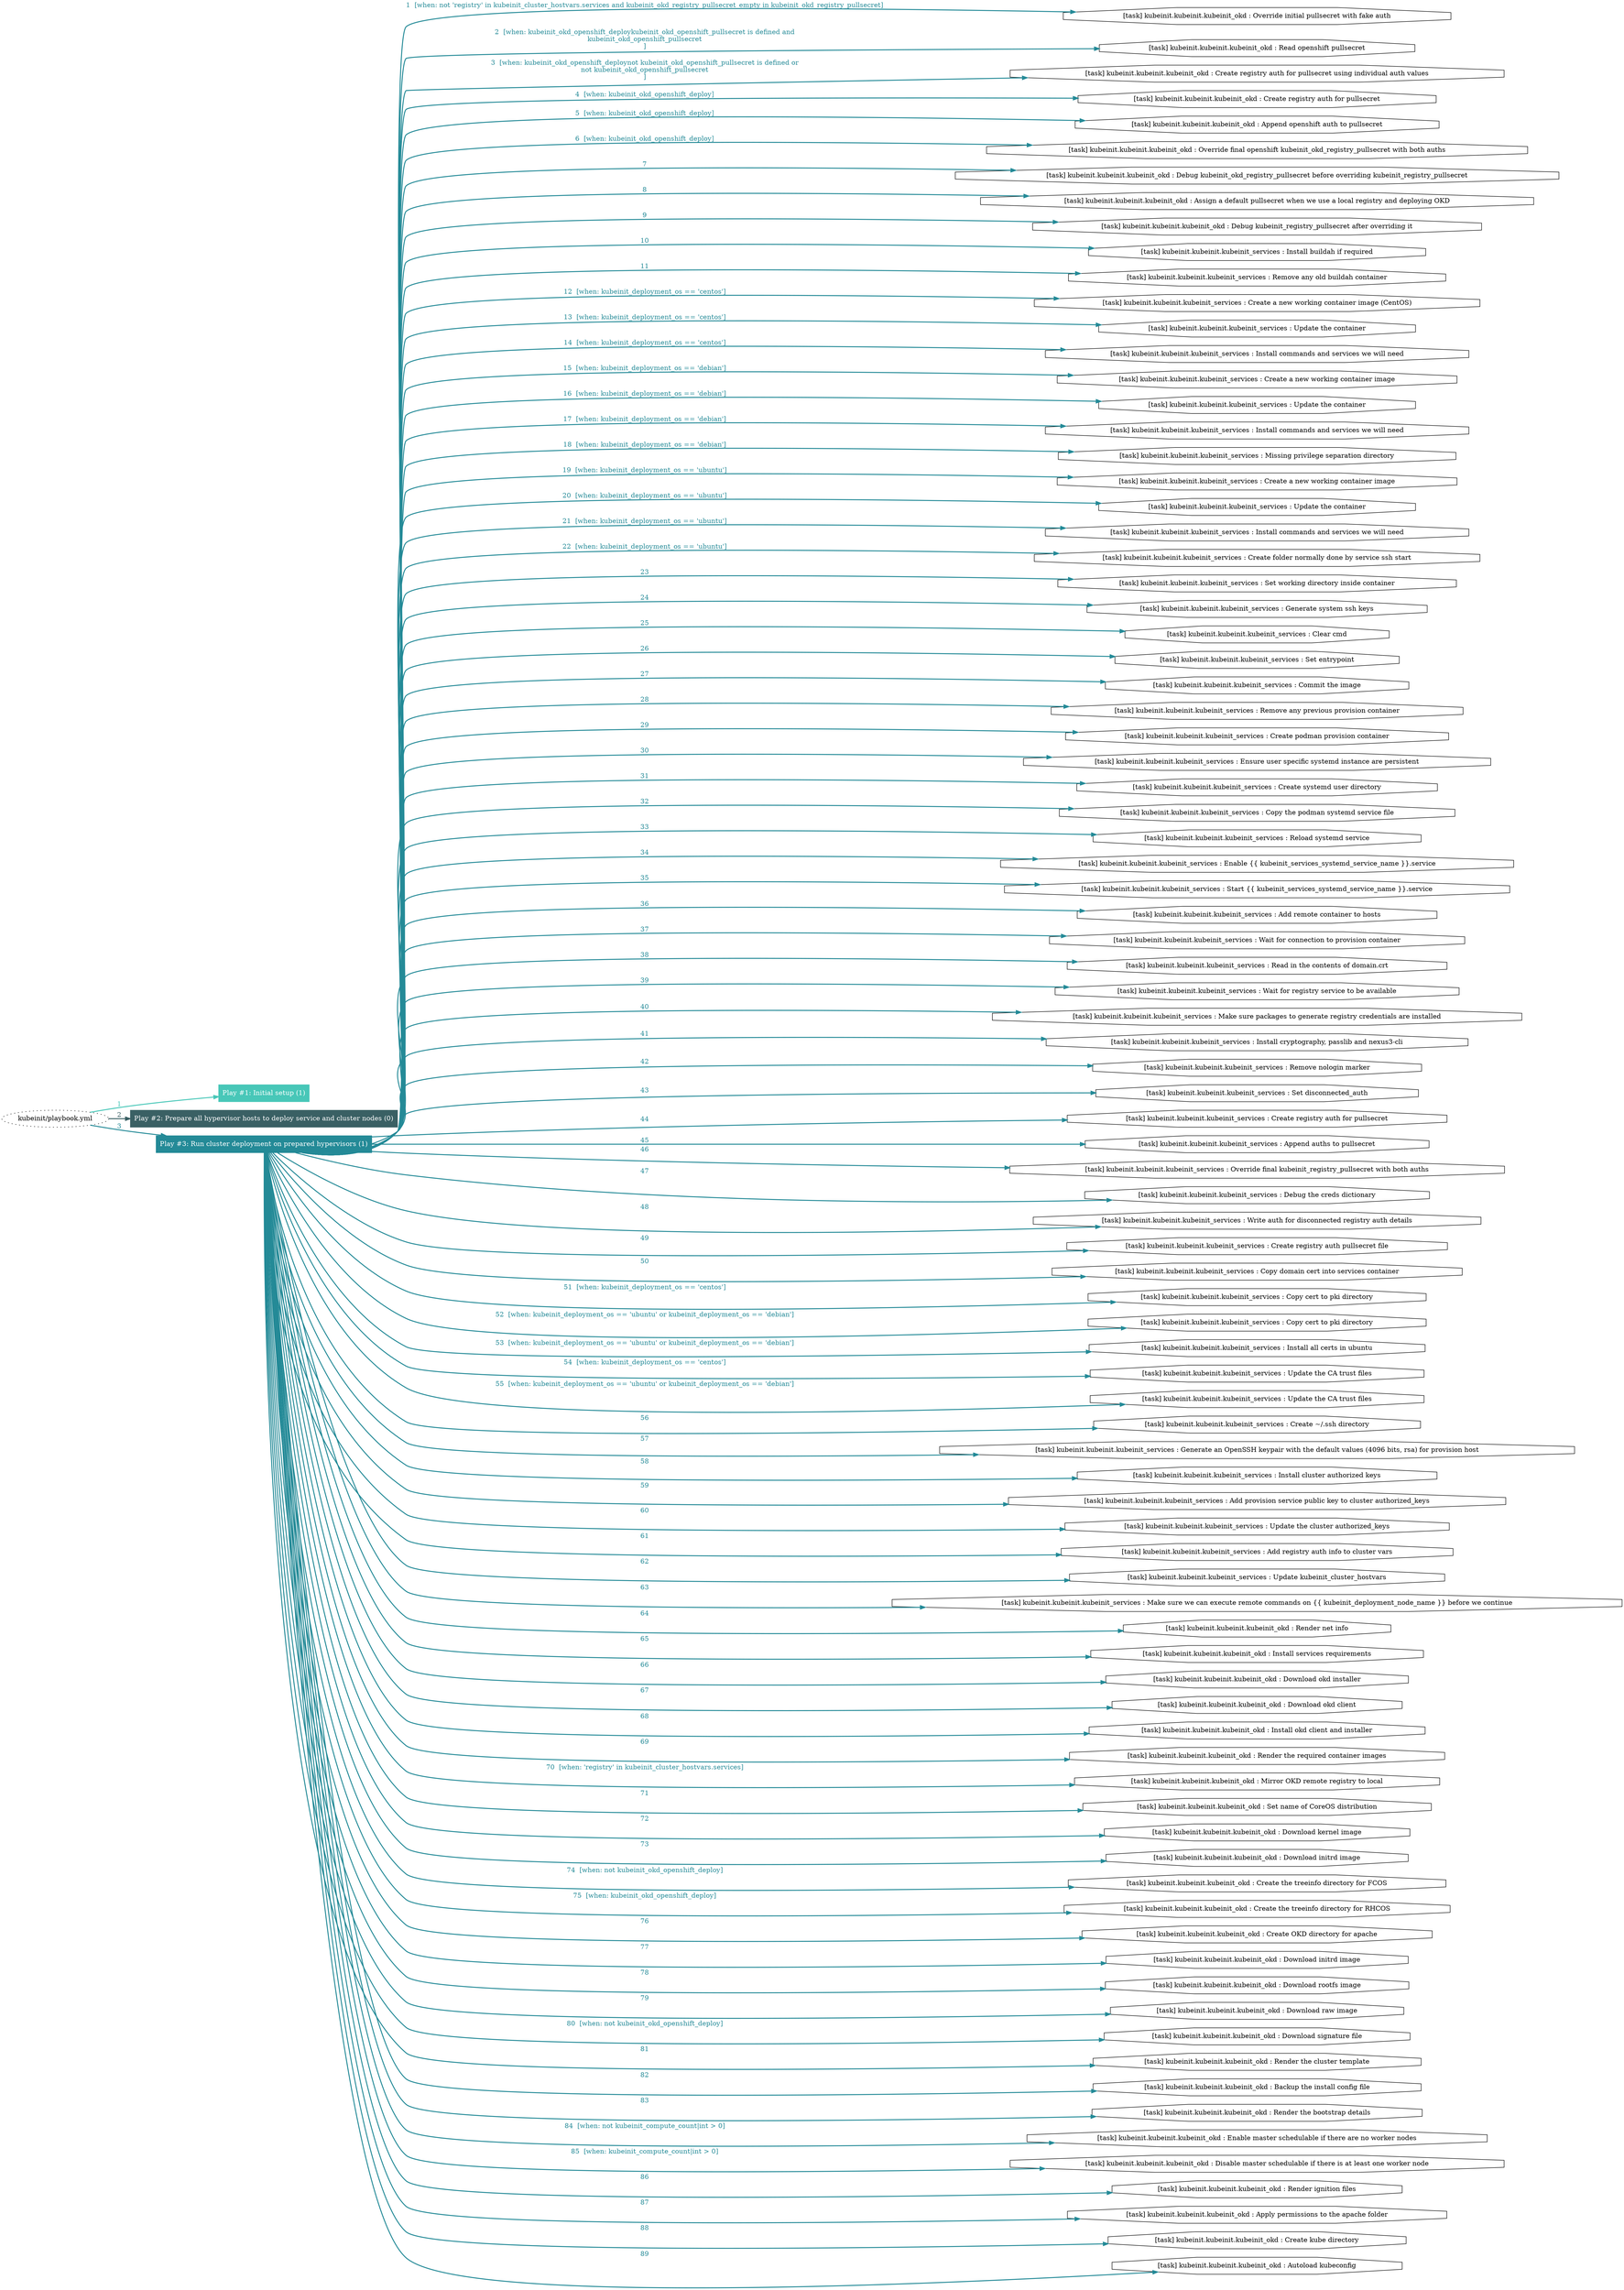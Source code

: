 digraph "kubeinit/playbook.yml "{
	graph [concentrate=true ordering=in rankdir=LR ratio=fill]
	edge [esep=5 sep=10]
	"kubeinit/playbook.yml" [id=root_node style=dotted]
	subgraph "Play #1: Initial setup (1) "{
		"Play #1: Initial setup (1)" [color="#48c7b8" fontcolor="#ffffff" id="play_241693d0-2b8e-4034-8cc1-86fe5e0b0bdc" shape=box style=filled tooltip=localhost]
		"kubeinit/playbook.yml" -> "Play #1: Initial setup (1)" [label=1 color="#48c7b8" fontcolor="#48c7b8" id="edge_9130aa4c-8a94-4cc3-b1b6-c4361a792fe0" style=bold]
	}
	subgraph "Play #2: Prepare all hypervisor hosts to deploy service and cluster nodes (0) "{
		"Play #2: Prepare all hypervisor hosts to deploy service and cluster nodes (0)" [color="#3a6064" fontcolor="#ffffff" id="play_e3de4104-14f2-4c2d-9cff-ac8c92c417ed" shape=box style=filled tooltip=""]
		"kubeinit/playbook.yml" -> "Play #2: Prepare all hypervisor hosts to deploy service and cluster nodes (0)" [label=2 color="#3a6064" fontcolor="#3a6064" id="edge_64dce4d4-0324-4662-89c1-3f74474436f8" style=bold]
	}
	subgraph "Play #3: Run cluster deployment on prepared hypervisors (1) "{
		"Play #3: Run cluster deployment on prepared hypervisors (1)" [color="#248a97" fontcolor="#ffffff" id="play_2976c745-2caf-4d96-bd00-b0df35f8afd6" shape=box style=filled tooltip=localhost]
		"kubeinit/playbook.yml" -> "Play #3: Run cluster deployment on prepared hypervisors (1)" [label=3 color="#248a97" fontcolor="#248a97" id="edge_c1eda198-38c9-473a-be74-641f596eec50" style=bold]
		"task_4376b6be-a30f-4ca6-b07b-ffb66f9adb3f" [label="[task] kubeinit.kubeinit.kubeinit_okd : Override initial pullsecret with fake auth" id="task_4376b6be-a30f-4ca6-b07b-ffb66f9adb3f" shape=octagon tooltip="[task] kubeinit.kubeinit.kubeinit_okd : Override initial pullsecret with fake auth"]
		"Play #3: Run cluster deployment on prepared hypervisors (1)" -> "task_4376b6be-a30f-4ca6-b07b-ffb66f9adb3f" [label="1  [when: not 'registry' in kubeinit_cluster_hostvars.services and kubeinit_okd_registry_pullsecret_empty in kubeinit_okd_registry_pullsecret]" color="#248a97" fontcolor="#248a97" id="edge_7043189c-7139-4206-a8f6-611ffe027048" style=bold]
		"task_b8111ce0-cc7a-4ea2-b52c-0764be5fe05d" [label="[task] kubeinit.kubeinit.kubeinit_okd : Read openshift pullsecret" id="task_b8111ce0-cc7a-4ea2-b52c-0764be5fe05d" shape=octagon tooltip="[task] kubeinit.kubeinit.kubeinit_okd : Read openshift pullsecret"]
		"Play #3: Run cluster deployment on prepared hypervisors (1)" -> "task_b8111ce0-cc7a-4ea2-b52c-0764be5fe05d" [label="2  [when: kubeinit_okd_openshift_deploykubeinit_okd_openshift_pullsecret is defined and
kubeinit_okd_openshift_pullsecret
]" color="#248a97" fontcolor="#248a97" id="edge_08c2c0cd-1f79-49ef-9b22-9a85c2ce403e" style=bold]
		"task_5e8f5099-6d56-4e4a-a93e-ad05db77e3fa" [label="[task] kubeinit.kubeinit.kubeinit_okd : Create registry auth for pullsecret using individual auth values" id="task_5e8f5099-6d56-4e4a-a93e-ad05db77e3fa" shape=octagon tooltip="[task] kubeinit.kubeinit.kubeinit_okd : Create registry auth for pullsecret using individual auth values"]
		"Play #3: Run cluster deployment on prepared hypervisors (1)" -> "task_5e8f5099-6d56-4e4a-a93e-ad05db77e3fa" [label="3  [when: kubeinit_okd_openshift_deploynot kubeinit_okd_openshift_pullsecret is defined or
not kubeinit_okd_openshift_pullsecret
]" color="#248a97" fontcolor="#248a97" id="edge_aa85300c-dd35-4dab-ad62-50fbffd2301a" style=bold]
		"task_7cf88bc6-5788-475e-8e62-15ef49845275" [label="[task] kubeinit.kubeinit.kubeinit_okd : Create registry auth for pullsecret" id="task_7cf88bc6-5788-475e-8e62-15ef49845275" shape=octagon tooltip="[task] kubeinit.kubeinit.kubeinit_okd : Create registry auth for pullsecret"]
		"Play #3: Run cluster deployment on prepared hypervisors (1)" -> "task_7cf88bc6-5788-475e-8e62-15ef49845275" [label="4  [when: kubeinit_okd_openshift_deploy]" color="#248a97" fontcolor="#248a97" id="edge_18a4483a-61e4-4d68-8f0e-01177df24d2f" style=bold]
		"task_d7f63245-4295-4e7f-b791-04e5ac133e6d" [label="[task] kubeinit.kubeinit.kubeinit_okd : Append openshift auth to pullsecret" id="task_d7f63245-4295-4e7f-b791-04e5ac133e6d" shape=octagon tooltip="[task] kubeinit.kubeinit.kubeinit_okd : Append openshift auth to pullsecret"]
		"Play #3: Run cluster deployment on prepared hypervisors (1)" -> "task_d7f63245-4295-4e7f-b791-04e5ac133e6d" [label="5  [when: kubeinit_okd_openshift_deploy]" color="#248a97" fontcolor="#248a97" id="edge_54102e2f-b165-4450-ae30-6c825fc72701" style=bold]
		"task_58ed0830-fc92-454b-847a-1ec9411f0af5" [label="[task] kubeinit.kubeinit.kubeinit_okd : Override final openshift kubeinit_okd_registry_pullsecret with both auths" id="task_58ed0830-fc92-454b-847a-1ec9411f0af5" shape=octagon tooltip="[task] kubeinit.kubeinit.kubeinit_okd : Override final openshift kubeinit_okd_registry_pullsecret with both auths"]
		"Play #3: Run cluster deployment on prepared hypervisors (1)" -> "task_58ed0830-fc92-454b-847a-1ec9411f0af5" [label="6  [when: kubeinit_okd_openshift_deploy]" color="#248a97" fontcolor="#248a97" id="edge_eef6eccd-c0e9-40fb-ba26-e3ce8ffd30da" style=bold]
		"task_16e5a4c9-e0a8-4731-b4ff-1bf9f564a9d7" [label="[task] kubeinit.kubeinit.kubeinit_okd : Debug kubeinit_okd_registry_pullsecret before overriding kubeinit_registry_pullsecret" id="task_16e5a4c9-e0a8-4731-b4ff-1bf9f564a9d7" shape=octagon tooltip="[task] kubeinit.kubeinit.kubeinit_okd : Debug kubeinit_okd_registry_pullsecret before overriding kubeinit_registry_pullsecret"]
		"Play #3: Run cluster deployment on prepared hypervisors (1)" -> "task_16e5a4c9-e0a8-4731-b4ff-1bf9f564a9d7" [label=7 color="#248a97" fontcolor="#248a97" id="edge_a92ffe60-7fac-4e19-8f63-8713895f84f4" style=bold]
		"task_4d6d6a1c-f5dd-494e-9611-9d6c7da69713" [label="[task] kubeinit.kubeinit.kubeinit_okd : Assign a default pullsecret when we use a local registry and deploying OKD" id="task_4d6d6a1c-f5dd-494e-9611-9d6c7da69713" shape=octagon tooltip="[task] kubeinit.kubeinit.kubeinit_okd : Assign a default pullsecret when we use a local registry and deploying OKD"]
		"Play #3: Run cluster deployment on prepared hypervisors (1)" -> "task_4d6d6a1c-f5dd-494e-9611-9d6c7da69713" [label=8 color="#248a97" fontcolor="#248a97" id="edge_0b317358-fc4c-437f-935f-0c126679fceb" style=bold]
		"task_092430a5-32a0-4362-b8ca-0c5eda1736ba" [label="[task] kubeinit.kubeinit.kubeinit_okd : Debug kubeinit_registry_pullsecret after overriding it" id="task_092430a5-32a0-4362-b8ca-0c5eda1736ba" shape=octagon tooltip="[task] kubeinit.kubeinit.kubeinit_okd : Debug kubeinit_registry_pullsecret after overriding it"]
		"Play #3: Run cluster deployment on prepared hypervisors (1)" -> "task_092430a5-32a0-4362-b8ca-0c5eda1736ba" [label=9 color="#248a97" fontcolor="#248a97" id="edge_519c7e7c-1ed3-4c2b-b8aa-9bd5cc22cec7" style=bold]
		"task_7f210d04-e11a-40eb-af31-3d100bbdb62c" [label="[task] kubeinit.kubeinit.kubeinit_services : Install buildah if required" id="task_7f210d04-e11a-40eb-af31-3d100bbdb62c" shape=octagon tooltip="[task] kubeinit.kubeinit.kubeinit_services : Install buildah if required"]
		"Play #3: Run cluster deployment on prepared hypervisors (1)" -> "task_7f210d04-e11a-40eb-af31-3d100bbdb62c" [label=10 color="#248a97" fontcolor="#248a97" id="edge_121c73c1-6a5b-41ea-8610-3c60d55226b7" style=bold]
		"task_93e3d13a-a92e-421c-8d88-c29c8574ca7f" [label="[task] kubeinit.kubeinit.kubeinit_services : Remove any old buildah container" id="task_93e3d13a-a92e-421c-8d88-c29c8574ca7f" shape=octagon tooltip="[task] kubeinit.kubeinit.kubeinit_services : Remove any old buildah container"]
		"Play #3: Run cluster deployment on prepared hypervisors (1)" -> "task_93e3d13a-a92e-421c-8d88-c29c8574ca7f" [label=11 color="#248a97" fontcolor="#248a97" id="edge_4bb92d71-8575-443a-bbd7-c14efce583ea" style=bold]
		"task_b07ee54c-dcfe-4756-ba82-3f7b01792c41" [label="[task] kubeinit.kubeinit.kubeinit_services : Create a new working container image (CentOS)" id="task_b07ee54c-dcfe-4756-ba82-3f7b01792c41" shape=octagon tooltip="[task] kubeinit.kubeinit.kubeinit_services : Create a new working container image (CentOS)"]
		"Play #3: Run cluster deployment on prepared hypervisors (1)" -> "task_b07ee54c-dcfe-4756-ba82-3f7b01792c41" [label="12  [when: kubeinit_deployment_os == 'centos']" color="#248a97" fontcolor="#248a97" id="edge_fd830b29-1a3a-4b6c-a6bb-962b2170e917" style=bold]
		"task_3e1b41d5-9703-4ff7-8ea9-8cb39e18a446" [label="[task] kubeinit.kubeinit.kubeinit_services : Update the container" id="task_3e1b41d5-9703-4ff7-8ea9-8cb39e18a446" shape=octagon tooltip="[task] kubeinit.kubeinit.kubeinit_services : Update the container"]
		"Play #3: Run cluster deployment on prepared hypervisors (1)" -> "task_3e1b41d5-9703-4ff7-8ea9-8cb39e18a446" [label="13  [when: kubeinit_deployment_os == 'centos']" color="#248a97" fontcolor="#248a97" id="edge_61cfb426-5c98-4c4c-84b9-dba0dcd7c3da" style=bold]
		"task_bc19cd6d-0b78-43bf-99c2-0cee31aa7983" [label="[task] kubeinit.kubeinit.kubeinit_services : Install commands and services we will need" id="task_bc19cd6d-0b78-43bf-99c2-0cee31aa7983" shape=octagon tooltip="[task] kubeinit.kubeinit.kubeinit_services : Install commands and services we will need"]
		"Play #3: Run cluster deployment on prepared hypervisors (1)" -> "task_bc19cd6d-0b78-43bf-99c2-0cee31aa7983" [label="14  [when: kubeinit_deployment_os == 'centos']" color="#248a97" fontcolor="#248a97" id="edge_25278ec9-1d43-43ac-8c45-1957c4a406e6" style=bold]
		"task_9e04e2c1-074f-49f9-b1b7-796ff5f23d3a" [label="[task] kubeinit.kubeinit.kubeinit_services : Create a new working container image" id="task_9e04e2c1-074f-49f9-b1b7-796ff5f23d3a" shape=octagon tooltip="[task] kubeinit.kubeinit.kubeinit_services : Create a new working container image"]
		"Play #3: Run cluster deployment on prepared hypervisors (1)" -> "task_9e04e2c1-074f-49f9-b1b7-796ff5f23d3a" [label="15  [when: kubeinit_deployment_os == 'debian']" color="#248a97" fontcolor="#248a97" id="edge_95234ddd-7342-4243-b68f-9b8df04151f4" style=bold]
		"task_d822b06a-67a6-4bd2-acfb-d3fa8d3ca22d" [label="[task] kubeinit.kubeinit.kubeinit_services : Update the container" id="task_d822b06a-67a6-4bd2-acfb-d3fa8d3ca22d" shape=octagon tooltip="[task] kubeinit.kubeinit.kubeinit_services : Update the container"]
		"Play #3: Run cluster deployment on prepared hypervisors (1)" -> "task_d822b06a-67a6-4bd2-acfb-d3fa8d3ca22d" [label="16  [when: kubeinit_deployment_os == 'debian']" color="#248a97" fontcolor="#248a97" id="edge_30e75060-5c86-43a9-a1ed-e9f3139304db" style=bold]
		"task_cc60a857-e0b8-4a4f-a3b9-51ea6c688851" [label="[task] kubeinit.kubeinit.kubeinit_services : Install commands and services we will need" id="task_cc60a857-e0b8-4a4f-a3b9-51ea6c688851" shape=octagon tooltip="[task] kubeinit.kubeinit.kubeinit_services : Install commands and services we will need"]
		"Play #3: Run cluster deployment on prepared hypervisors (1)" -> "task_cc60a857-e0b8-4a4f-a3b9-51ea6c688851" [label="17  [when: kubeinit_deployment_os == 'debian']" color="#248a97" fontcolor="#248a97" id="edge_a4a2801e-5dfd-4be1-9119-908a678d6f56" style=bold]
		"task_ec954d08-5723-44cd-b704-5fc00cd41c06" [label="[task] kubeinit.kubeinit.kubeinit_services : Missing privilege separation directory" id="task_ec954d08-5723-44cd-b704-5fc00cd41c06" shape=octagon tooltip="[task] kubeinit.kubeinit.kubeinit_services : Missing privilege separation directory"]
		"Play #3: Run cluster deployment on prepared hypervisors (1)" -> "task_ec954d08-5723-44cd-b704-5fc00cd41c06" [label="18  [when: kubeinit_deployment_os == 'debian']" color="#248a97" fontcolor="#248a97" id="edge_da932e2d-49a4-4cbd-9515-3ab7562f0f78" style=bold]
		"task_00ef6709-51a5-4b0a-a763-90ed963af3e0" [label="[task] kubeinit.kubeinit.kubeinit_services : Create a new working container image" id="task_00ef6709-51a5-4b0a-a763-90ed963af3e0" shape=octagon tooltip="[task] kubeinit.kubeinit.kubeinit_services : Create a new working container image"]
		"Play #3: Run cluster deployment on prepared hypervisors (1)" -> "task_00ef6709-51a5-4b0a-a763-90ed963af3e0" [label="19  [when: kubeinit_deployment_os == 'ubuntu']" color="#248a97" fontcolor="#248a97" id="edge_3638e062-4a19-47fe-a160-6c06f1a1c473" style=bold]
		"task_e70e67dc-6a98-4c8e-9901-5872b43e0447" [label="[task] kubeinit.kubeinit.kubeinit_services : Update the container" id="task_e70e67dc-6a98-4c8e-9901-5872b43e0447" shape=octagon tooltip="[task] kubeinit.kubeinit.kubeinit_services : Update the container"]
		"Play #3: Run cluster deployment on prepared hypervisors (1)" -> "task_e70e67dc-6a98-4c8e-9901-5872b43e0447" [label="20  [when: kubeinit_deployment_os == 'ubuntu']" color="#248a97" fontcolor="#248a97" id="edge_831ff3db-2187-4254-9421-c702b60e2edc" style=bold]
		"task_06d03b20-4fd0-4504-a2b0-98775f367067" [label="[task] kubeinit.kubeinit.kubeinit_services : Install commands and services we will need" id="task_06d03b20-4fd0-4504-a2b0-98775f367067" shape=octagon tooltip="[task] kubeinit.kubeinit.kubeinit_services : Install commands and services we will need"]
		"Play #3: Run cluster deployment on prepared hypervisors (1)" -> "task_06d03b20-4fd0-4504-a2b0-98775f367067" [label="21  [when: kubeinit_deployment_os == 'ubuntu']" color="#248a97" fontcolor="#248a97" id="edge_959a3564-fbf3-4dfd-bcb2-805c1a6c827f" style=bold]
		"task_43e7b445-00fd-49b9-8e01-accfcf1464d7" [label="[task] kubeinit.kubeinit.kubeinit_services : Create folder normally done by service ssh start" id="task_43e7b445-00fd-49b9-8e01-accfcf1464d7" shape=octagon tooltip="[task] kubeinit.kubeinit.kubeinit_services : Create folder normally done by service ssh start"]
		"Play #3: Run cluster deployment on prepared hypervisors (1)" -> "task_43e7b445-00fd-49b9-8e01-accfcf1464d7" [label="22  [when: kubeinit_deployment_os == 'ubuntu']" color="#248a97" fontcolor="#248a97" id="edge_3fa44fe7-49ea-48c1-8fde-e94c79829002" style=bold]
		"task_e6a4ac2f-917a-42a3-a9d9-ce2de6127f1d" [label="[task] kubeinit.kubeinit.kubeinit_services : Set working directory inside container" id="task_e6a4ac2f-917a-42a3-a9d9-ce2de6127f1d" shape=octagon tooltip="[task] kubeinit.kubeinit.kubeinit_services : Set working directory inside container"]
		"Play #3: Run cluster deployment on prepared hypervisors (1)" -> "task_e6a4ac2f-917a-42a3-a9d9-ce2de6127f1d" [label=23 color="#248a97" fontcolor="#248a97" id="edge_6f9e11ae-6e36-42dd-941a-0aebe3cd17a9" style=bold]
		"task_f44a9ace-3c2d-4069-970c-e2618067a4a0" [label="[task] kubeinit.kubeinit.kubeinit_services : Generate system ssh keys" id="task_f44a9ace-3c2d-4069-970c-e2618067a4a0" shape=octagon tooltip="[task] kubeinit.kubeinit.kubeinit_services : Generate system ssh keys"]
		"Play #3: Run cluster deployment on prepared hypervisors (1)" -> "task_f44a9ace-3c2d-4069-970c-e2618067a4a0" [label=24 color="#248a97" fontcolor="#248a97" id="edge_f606e0b3-e003-4745-88a1-8b1a550b7d62" style=bold]
		"task_0ed56971-f53e-4394-bbea-b04ee59e1026" [label="[task] kubeinit.kubeinit.kubeinit_services : Clear cmd" id="task_0ed56971-f53e-4394-bbea-b04ee59e1026" shape=octagon tooltip="[task] kubeinit.kubeinit.kubeinit_services : Clear cmd"]
		"Play #3: Run cluster deployment on prepared hypervisors (1)" -> "task_0ed56971-f53e-4394-bbea-b04ee59e1026" [label=25 color="#248a97" fontcolor="#248a97" id="edge_e95e91a5-c27c-4837-95f1-01e4cec8687f" style=bold]
		"task_ba4311a9-d1a5-4328-9621-a78ea921a9bd" [label="[task] kubeinit.kubeinit.kubeinit_services : Set entrypoint" id="task_ba4311a9-d1a5-4328-9621-a78ea921a9bd" shape=octagon tooltip="[task] kubeinit.kubeinit.kubeinit_services : Set entrypoint"]
		"Play #3: Run cluster deployment on prepared hypervisors (1)" -> "task_ba4311a9-d1a5-4328-9621-a78ea921a9bd" [label=26 color="#248a97" fontcolor="#248a97" id="edge_c20a5bff-5a8a-4eb1-a0e0-ad4f10c513f1" style=bold]
		"task_4b121dd2-9501-4adb-9c78-44c1cf2111db" [label="[task] kubeinit.kubeinit.kubeinit_services : Commit the image" id="task_4b121dd2-9501-4adb-9c78-44c1cf2111db" shape=octagon tooltip="[task] kubeinit.kubeinit.kubeinit_services : Commit the image"]
		"Play #3: Run cluster deployment on prepared hypervisors (1)" -> "task_4b121dd2-9501-4adb-9c78-44c1cf2111db" [label=27 color="#248a97" fontcolor="#248a97" id="edge_0f3d2995-6d43-4f23-a201-68899090628f" style=bold]
		"task_613c66f5-0c1c-4783-9ac9-994d5faab8f0" [label="[task] kubeinit.kubeinit.kubeinit_services : Remove any previous provision container" id="task_613c66f5-0c1c-4783-9ac9-994d5faab8f0" shape=octagon tooltip="[task] kubeinit.kubeinit.kubeinit_services : Remove any previous provision container"]
		"Play #3: Run cluster deployment on prepared hypervisors (1)" -> "task_613c66f5-0c1c-4783-9ac9-994d5faab8f0" [label=28 color="#248a97" fontcolor="#248a97" id="edge_a8d453fd-3d53-4b5b-94c3-dc150564b572" style=bold]
		"task_bf86a251-e98a-44bc-9093-f6a1ae5e7616" [label="[task] kubeinit.kubeinit.kubeinit_services : Create podman provision container" id="task_bf86a251-e98a-44bc-9093-f6a1ae5e7616" shape=octagon tooltip="[task] kubeinit.kubeinit.kubeinit_services : Create podman provision container"]
		"Play #3: Run cluster deployment on prepared hypervisors (1)" -> "task_bf86a251-e98a-44bc-9093-f6a1ae5e7616" [label=29 color="#248a97" fontcolor="#248a97" id="edge_3c7754f4-1180-434c-a281-c15d3ed74f3e" style=bold]
		"task_65685ab5-4d53-4488-a759-42abf81986b0" [label="[task] kubeinit.kubeinit.kubeinit_services : Ensure user specific systemd instance are persistent" id="task_65685ab5-4d53-4488-a759-42abf81986b0" shape=octagon tooltip="[task] kubeinit.kubeinit.kubeinit_services : Ensure user specific systemd instance are persistent"]
		"Play #3: Run cluster deployment on prepared hypervisors (1)" -> "task_65685ab5-4d53-4488-a759-42abf81986b0" [label=30 color="#248a97" fontcolor="#248a97" id="edge_7fa9f84b-e2a0-474e-bea6-a8f458023b2a" style=bold]
		"task_3e0e6116-6e5c-4b34-88e8-d7e7ba448e30" [label="[task] kubeinit.kubeinit.kubeinit_services : Create systemd user directory" id="task_3e0e6116-6e5c-4b34-88e8-d7e7ba448e30" shape=octagon tooltip="[task] kubeinit.kubeinit.kubeinit_services : Create systemd user directory"]
		"Play #3: Run cluster deployment on prepared hypervisors (1)" -> "task_3e0e6116-6e5c-4b34-88e8-d7e7ba448e30" [label=31 color="#248a97" fontcolor="#248a97" id="edge_f0da45a7-756d-4f06-906c-f7015f4e1139" style=bold]
		"task_4169eacc-996c-47c5-bdca-f92bd9fc6423" [label="[task] kubeinit.kubeinit.kubeinit_services : Copy the podman systemd service file" id="task_4169eacc-996c-47c5-bdca-f92bd9fc6423" shape=octagon tooltip="[task] kubeinit.kubeinit.kubeinit_services : Copy the podman systemd service file"]
		"Play #3: Run cluster deployment on prepared hypervisors (1)" -> "task_4169eacc-996c-47c5-bdca-f92bd9fc6423" [label=32 color="#248a97" fontcolor="#248a97" id="edge_69d5ab42-b0aa-4660-9e9c-eae8bd177ab1" style=bold]
		"task_34cdda1a-4248-4b5b-a5a9-d2e6b9cf20a8" [label="[task] kubeinit.kubeinit.kubeinit_services : Reload systemd service" id="task_34cdda1a-4248-4b5b-a5a9-d2e6b9cf20a8" shape=octagon tooltip="[task] kubeinit.kubeinit.kubeinit_services : Reload systemd service"]
		"Play #3: Run cluster deployment on prepared hypervisors (1)" -> "task_34cdda1a-4248-4b5b-a5a9-d2e6b9cf20a8" [label=33 color="#248a97" fontcolor="#248a97" id="edge_eba04891-a631-4bac-8822-e08ffcba0d17" style=bold]
		"task_b249cdab-a1d0-4a80-99bc-948d74209f26" [label="[task] kubeinit.kubeinit.kubeinit_services : Enable {{ kubeinit_services_systemd_service_name }}.service" id="task_b249cdab-a1d0-4a80-99bc-948d74209f26" shape=octagon tooltip="[task] kubeinit.kubeinit.kubeinit_services : Enable {{ kubeinit_services_systemd_service_name }}.service"]
		"Play #3: Run cluster deployment on prepared hypervisors (1)" -> "task_b249cdab-a1d0-4a80-99bc-948d74209f26" [label=34 color="#248a97" fontcolor="#248a97" id="edge_e8fcd968-1739-431c-9e02-efc692ceecea" style=bold]
		"task_afdb3ed0-592a-42c6-82ba-86c2cdf7102d" [label="[task] kubeinit.kubeinit.kubeinit_services : Start {{ kubeinit_services_systemd_service_name }}.service" id="task_afdb3ed0-592a-42c6-82ba-86c2cdf7102d" shape=octagon tooltip="[task] kubeinit.kubeinit.kubeinit_services : Start {{ kubeinit_services_systemd_service_name }}.service"]
		"Play #3: Run cluster deployment on prepared hypervisors (1)" -> "task_afdb3ed0-592a-42c6-82ba-86c2cdf7102d" [label=35 color="#248a97" fontcolor="#248a97" id="edge_b0f87f72-923e-4aa9-8d8e-04231b2f2757" style=bold]
		"task_047888dd-7da9-41d7-a478-c7de6587891e" [label="[task] kubeinit.kubeinit.kubeinit_services : Add remote container to hosts" id="task_047888dd-7da9-41d7-a478-c7de6587891e" shape=octagon tooltip="[task] kubeinit.kubeinit.kubeinit_services : Add remote container to hosts"]
		"Play #3: Run cluster deployment on prepared hypervisors (1)" -> "task_047888dd-7da9-41d7-a478-c7de6587891e" [label=36 color="#248a97" fontcolor="#248a97" id="edge_3a8293a8-f4e8-40ef-b110-413f9cba9566" style=bold]
		"task_bb000162-388d-4db6-bba7-5b6368df26d1" [label="[task] kubeinit.kubeinit.kubeinit_services : Wait for connection to provision container" id="task_bb000162-388d-4db6-bba7-5b6368df26d1" shape=octagon tooltip="[task] kubeinit.kubeinit.kubeinit_services : Wait for connection to provision container"]
		"Play #3: Run cluster deployment on prepared hypervisors (1)" -> "task_bb000162-388d-4db6-bba7-5b6368df26d1" [label=37 color="#248a97" fontcolor="#248a97" id="edge_2768336c-cd3e-499a-9e9d-764a83abada3" style=bold]
		"task_e6bcabc8-88f7-4693-a1f4-112dde1b56d6" [label="[task] kubeinit.kubeinit.kubeinit_services : Read in the contents of domain.crt" id="task_e6bcabc8-88f7-4693-a1f4-112dde1b56d6" shape=octagon tooltip="[task] kubeinit.kubeinit.kubeinit_services : Read in the contents of domain.crt"]
		"Play #3: Run cluster deployment on prepared hypervisors (1)" -> "task_e6bcabc8-88f7-4693-a1f4-112dde1b56d6" [label=38 color="#248a97" fontcolor="#248a97" id="edge_4f342dbe-3b0d-4119-b599-e876a0fcaf2d" style=bold]
		"task_388fd842-6594-4053-9bdb-b3932140ff0c" [label="[task] kubeinit.kubeinit.kubeinit_services : Wait for registry service to be available" id="task_388fd842-6594-4053-9bdb-b3932140ff0c" shape=octagon tooltip="[task] kubeinit.kubeinit.kubeinit_services : Wait for registry service to be available"]
		"Play #3: Run cluster deployment on prepared hypervisors (1)" -> "task_388fd842-6594-4053-9bdb-b3932140ff0c" [label=39 color="#248a97" fontcolor="#248a97" id="edge_5abf4018-0095-4752-aef9-aa60b97b9b53" style=bold]
		"task_69081cb0-80f5-4147-9240-d1eda69725f2" [label="[task] kubeinit.kubeinit.kubeinit_services : Make sure packages to generate registry credentials are installed" id="task_69081cb0-80f5-4147-9240-d1eda69725f2" shape=octagon tooltip="[task] kubeinit.kubeinit.kubeinit_services : Make sure packages to generate registry credentials are installed"]
		"Play #3: Run cluster deployment on prepared hypervisors (1)" -> "task_69081cb0-80f5-4147-9240-d1eda69725f2" [label=40 color="#248a97" fontcolor="#248a97" id="edge_d23c09c3-bdfb-479c-aa59-9e217ced83b2" style=bold]
		"task_ff21edd7-4e9a-4dd2-b8f8-ab422d3c9cf3" [label="[task] kubeinit.kubeinit.kubeinit_services : Install cryptography, passlib and nexus3-cli" id="task_ff21edd7-4e9a-4dd2-b8f8-ab422d3c9cf3" shape=octagon tooltip="[task] kubeinit.kubeinit.kubeinit_services : Install cryptography, passlib and nexus3-cli"]
		"Play #3: Run cluster deployment on prepared hypervisors (1)" -> "task_ff21edd7-4e9a-4dd2-b8f8-ab422d3c9cf3" [label=41 color="#248a97" fontcolor="#248a97" id="edge_5cedf585-241b-4284-be9b-fc44fc958d3d" style=bold]
		"task_7f9e8217-5fcb-4859-a4ad-e035e07ca324" [label="[task] kubeinit.kubeinit.kubeinit_services : Remove nologin marker" id="task_7f9e8217-5fcb-4859-a4ad-e035e07ca324" shape=octagon tooltip="[task] kubeinit.kubeinit.kubeinit_services : Remove nologin marker"]
		"Play #3: Run cluster deployment on prepared hypervisors (1)" -> "task_7f9e8217-5fcb-4859-a4ad-e035e07ca324" [label=42 color="#248a97" fontcolor="#248a97" id="edge_54ee1a5f-6d97-4531-8983-b7150e877c4d" style=bold]
		"task_20833026-4355-434d-a788-bd15ba2dfd03" [label="[task] kubeinit.kubeinit.kubeinit_services : Set disconnected_auth" id="task_20833026-4355-434d-a788-bd15ba2dfd03" shape=octagon tooltip="[task] kubeinit.kubeinit.kubeinit_services : Set disconnected_auth"]
		"Play #3: Run cluster deployment on prepared hypervisors (1)" -> "task_20833026-4355-434d-a788-bd15ba2dfd03" [label=43 color="#248a97" fontcolor="#248a97" id="edge_52157be6-0dbf-48b1-90a4-eab7dcc45f33" style=bold]
		"task_63db5ede-3acb-4bdd-ab93-35d5feafa47b" [label="[task] kubeinit.kubeinit.kubeinit_services : Create registry auth for pullsecret" id="task_63db5ede-3acb-4bdd-ab93-35d5feafa47b" shape=octagon tooltip="[task] kubeinit.kubeinit.kubeinit_services : Create registry auth for pullsecret"]
		"Play #3: Run cluster deployment on prepared hypervisors (1)" -> "task_63db5ede-3acb-4bdd-ab93-35d5feafa47b" [label=44 color="#248a97" fontcolor="#248a97" id="edge_8776800c-b62e-4aad-812d-4c8379d54fcf" style=bold]
		"task_588d2038-80f2-4c3f-967b-08080f669ff2" [label="[task] kubeinit.kubeinit.kubeinit_services : Append auths to pullsecret" id="task_588d2038-80f2-4c3f-967b-08080f669ff2" shape=octagon tooltip="[task] kubeinit.kubeinit.kubeinit_services : Append auths to pullsecret"]
		"Play #3: Run cluster deployment on prepared hypervisors (1)" -> "task_588d2038-80f2-4c3f-967b-08080f669ff2" [label=45 color="#248a97" fontcolor="#248a97" id="edge_983ed9df-9937-492b-8a76-0ed7517fd576" style=bold]
		"task_455912b0-5087-409c-910d-801ec0bc013c" [label="[task] kubeinit.kubeinit.kubeinit_services : Override final kubeinit_registry_pullsecret with both auths" id="task_455912b0-5087-409c-910d-801ec0bc013c" shape=octagon tooltip="[task] kubeinit.kubeinit.kubeinit_services : Override final kubeinit_registry_pullsecret with both auths"]
		"Play #3: Run cluster deployment on prepared hypervisors (1)" -> "task_455912b0-5087-409c-910d-801ec0bc013c" [label=46 color="#248a97" fontcolor="#248a97" id="edge_481fdbe1-7bc9-41cb-b33d-8fc645283097" style=bold]
		"task_44277989-180a-4765-9264-a7ae1a5e7f5d" [label="[task] kubeinit.kubeinit.kubeinit_services : Debug the creds dictionary" id="task_44277989-180a-4765-9264-a7ae1a5e7f5d" shape=octagon tooltip="[task] kubeinit.kubeinit.kubeinit_services : Debug the creds dictionary"]
		"Play #3: Run cluster deployment on prepared hypervisors (1)" -> "task_44277989-180a-4765-9264-a7ae1a5e7f5d" [label=47 color="#248a97" fontcolor="#248a97" id="edge_77c4a5aa-b053-4da6-a82f-181e03160099" style=bold]
		"task_9aef9e24-1f86-4eb3-964e-b14e79623630" [label="[task] kubeinit.kubeinit.kubeinit_services : Write auth for disconnected registry auth details" id="task_9aef9e24-1f86-4eb3-964e-b14e79623630" shape=octagon tooltip="[task] kubeinit.kubeinit.kubeinit_services : Write auth for disconnected registry auth details"]
		"Play #3: Run cluster deployment on prepared hypervisors (1)" -> "task_9aef9e24-1f86-4eb3-964e-b14e79623630" [label=48 color="#248a97" fontcolor="#248a97" id="edge_2edff0a6-2c8a-49ef-9a27-4681fc2bc71f" style=bold]
		"task_db1b1edd-fff8-42c1-b9fb-49cf007ef130" [label="[task] kubeinit.kubeinit.kubeinit_services : Create registry auth pullsecret file" id="task_db1b1edd-fff8-42c1-b9fb-49cf007ef130" shape=octagon tooltip="[task] kubeinit.kubeinit.kubeinit_services : Create registry auth pullsecret file"]
		"Play #3: Run cluster deployment on prepared hypervisors (1)" -> "task_db1b1edd-fff8-42c1-b9fb-49cf007ef130" [label=49 color="#248a97" fontcolor="#248a97" id="edge_6861a683-9fdf-43de-805b-7e2c81c5b2ca" style=bold]
		"task_468433bc-0733-4859-98bd-d51dd24a4236" [label="[task] kubeinit.kubeinit.kubeinit_services : Copy domain cert into services container" id="task_468433bc-0733-4859-98bd-d51dd24a4236" shape=octagon tooltip="[task] kubeinit.kubeinit.kubeinit_services : Copy domain cert into services container"]
		"Play #3: Run cluster deployment on prepared hypervisors (1)" -> "task_468433bc-0733-4859-98bd-d51dd24a4236" [label=50 color="#248a97" fontcolor="#248a97" id="edge_d5b37479-27ab-4fdd-993b-7f1b06eb1fe4" style=bold]
		"task_fa3a03eb-e4ee-4f7d-bf4b-0150540331ef" [label="[task] kubeinit.kubeinit.kubeinit_services : Copy cert to pki directory" id="task_fa3a03eb-e4ee-4f7d-bf4b-0150540331ef" shape=octagon tooltip="[task] kubeinit.kubeinit.kubeinit_services : Copy cert to pki directory"]
		"Play #3: Run cluster deployment on prepared hypervisors (1)" -> "task_fa3a03eb-e4ee-4f7d-bf4b-0150540331ef" [label="51  [when: kubeinit_deployment_os == 'centos']" color="#248a97" fontcolor="#248a97" id="edge_4a8dd15a-ebb5-4e20-a213-db83bc3ffcc6" style=bold]
		"task_00fe9b77-a0bf-46e3-87ec-536f85cc4d8c" [label="[task] kubeinit.kubeinit.kubeinit_services : Copy cert to pki directory" id="task_00fe9b77-a0bf-46e3-87ec-536f85cc4d8c" shape=octagon tooltip="[task] kubeinit.kubeinit.kubeinit_services : Copy cert to pki directory"]
		"Play #3: Run cluster deployment on prepared hypervisors (1)" -> "task_00fe9b77-a0bf-46e3-87ec-536f85cc4d8c" [label="52  [when: kubeinit_deployment_os == 'ubuntu' or kubeinit_deployment_os == 'debian']" color="#248a97" fontcolor="#248a97" id="edge_b3e8e691-0391-4337-8ddc-810e5a68bd47" style=bold]
		"task_12416ae6-aba9-4bc0-9bab-11e63bc9f6d8" [label="[task] kubeinit.kubeinit.kubeinit_services : Install all certs in ubuntu" id="task_12416ae6-aba9-4bc0-9bab-11e63bc9f6d8" shape=octagon tooltip="[task] kubeinit.kubeinit.kubeinit_services : Install all certs in ubuntu"]
		"Play #3: Run cluster deployment on prepared hypervisors (1)" -> "task_12416ae6-aba9-4bc0-9bab-11e63bc9f6d8" [label="53  [when: kubeinit_deployment_os == 'ubuntu' or kubeinit_deployment_os == 'debian']" color="#248a97" fontcolor="#248a97" id="edge_b83b357c-af5e-4d49-8aa2-7dc0195b464a" style=bold]
		"task_83c990fb-814b-44b9-b1f4-1308e3e30f07" [label="[task] kubeinit.kubeinit.kubeinit_services : Update the CA trust files" id="task_83c990fb-814b-44b9-b1f4-1308e3e30f07" shape=octagon tooltip="[task] kubeinit.kubeinit.kubeinit_services : Update the CA trust files"]
		"Play #3: Run cluster deployment on prepared hypervisors (1)" -> "task_83c990fb-814b-44b9-b1f4-1308e3e30f07" [label="54  [when: kubeinit_deployment_os == 'centos']" color="#248a97" fontcolor="#248a97" id="edge_fca8a369-bb44-4210-859d-587a9ed589c5" style=bold]
		"task_5115a907-cb2d-4d2e-a2b3-01766aba03e3" [label="[task] kubeinit.kubeinit.kubeinit_services : Update the CA trust files" id="task_5115a907-cb2d-4d2e-a2b3-01766aba03e3" shape=octagon tooltip="[task] kubeinit.kubeinit.kubeinit_services : Update the CA trust files"]
		"Play #3: Run cluster deployment on prepared hypervisors (1)" -> "task_5115a907-cb2d-4d2e-a2b3-01766aba03e3" [label="55  [when: kubeinit_deployment_os == 'ubuntu' or kubeinit_deployment_os == 'debian']" color="#248a97" fontcolor="#248a97" id="edge_99527af1-b359-4f71-b036-d91afa64d470" style=bold]
		"task_2e4fb677-851a-49a8-a2b9-73f52326bc9d" [label="[task] kubeinit.kubeinit.kubeinit_services : Create ~/.ssh directory" id="task_2e4fb677-851a-49a8-a2b9-73f52326bc9d" shape=octagon tooltip="[task] kubeinit.kubeinit.kubeinit_services : Create ~/.ssh directory"]
		"Play #3: Run cluster deployment on prepared hypervisors (1)" -> "task_2e4fb677-851a-49a8-a2b9-73f52326bc9d" [label=56 color="#248a97" fontcolor="#248a97" id="edge_76e12517-91d1-43f5-9146-a6b58c2626c8" style=bold]
		"task_0bac2a6d-d2aa-40cf-a706-8735f2c38192" [label="[task] kubeinit.kubeinit.kubeinit_services : Generate an OpenSSH keypair with the default values (4096 bits, rsa) for provision host" id="task_0bac2a6d-d2aa-40cf-a706-8735f2c38192" shape=octagon tooltip="[task] kubeinit.kubeinit.kubeinit_services : Generate an OpenSSH keypair with the default values (4096 bits, rsa) for provision host"]
		"Play #3: Run cluster deployment on prepared hypervisors (1)" -> "task_0bac2a6d-d2aa-40cf-a706-8735f2c38192" [label=57 color="#248a97" fontcolor="#248a97" id="edge_06730595-ffad-4b46-a13b-22b787cbec8f" style=bold]
		"task_b9a65ec8-cdb7-4d94-85d0-90fd6ec1fbc7" [label="[task] kubeinit.kubeinit.kubeinit_services : Install cluster authorized keys" id="task_b9a65ec8-cdb7-4d94-85d0-90fd6ec1fbc7" shape=octagon tooltip="[task] kubeinit.kubeinit.kubeinit_services : Install cluster authorized keys"]
		"Play #3: Run cluster deployment on prepared hypervisors (1)" -> "task_b9a65ec8-cdb7-4d94-85d0-90fd6ec1fbc7" [label=58 color="#248a97" fontcolor="#248a97" id="edge_fabe7df8-c22d-4942-85f2-27303aafee5b" style=bold]
		"task_c765672e-1344-4ad6-8040-151d43594663" [label="[task] kubeinit.kubeinit.kubeinit_services : Add provision service public key to cluster authorized_keys" id="task_c765672e-1344-4ad6-8040-151d43594663" shape=octagon tooltip="[task] kubeinit.kubeinit.kubeinit_services : Add provision service public key to cluster authorized_keys"]
		"Play #3: Run cluster deployment on prepared hypervisors (1)" -> "task_c765672e-1344-4ad6-8040-151d43594663" [label=59 color="#248a97" fontcolor="#248a97" id="edge_91339a12-f769-4374-99ea-dfe40b993738" style=bold]
		"task_867d046e-142c-4e29-a5b7-0c0a331af22c" [label="[task] kubeinit.kubeinit.kubeinit_services : Update the cluster authorized_keys" id="task_867d046e-142c-4e29-a5b7-0c0a331af22c" shape=octagon tooltip="[task] kubeinit.kubeinit.kubeinit_services : Update the cluster authorized_keys"]
		"Play #3: Run cluster deployment on prepared hypervisors (1)" -> "task_867d046e-142c-4e29-a5b7-0c0a331af22c" [label=60 color="#248a97" fontcolor="#248a97" id="edge_6803d0d1-bf70-48a6-b5ad-2097ee397b3b" style=bold]
		"task_b3f4f877-3a80-494a-9c4b-29fc0f4c4c82" [label="[task] kubeinit.kubeinit.kubeinit_services : Add registry auth info to cluster vars" id="task_b3f4f877-3a80-494a-9c4b-29fc0f4c4c82" shape=octagon tooltip="[task] kubeinit.kubeinit.kubeinit_services : Add registry auth info to cluster vars"]
		"Play #3: Run cluster deployment on prepared hypervisors (1)" -> "task_b3f4f877-3a80-494a-9c4b-29fc0f4c4c82" [label=61 color="#248a97" fontcolor="#248a97" id="edge_0cfd71f1-7623-4765-a17f-044eadaedb2e" style=bold]
		"task_eeac608a-7fc8-4926-8b52-97f1c253c55c" [label="[task] kubeinit.kubeinit.kubeinit_services : Update kubeinit_cluster_hostvars" id="task_eeac608a-7fc8-4926-8b52-97f1c253c55c" shape=octagon tooltip="[task] kubeinit.kubeinit.kubeinit_services : Update kubeinit_cluster_hostvars"]
		"Play #3: Run cluster deployment on prepared hypervisors (1)" -> "task_eeac608a-7fc8-4926-8b52-97f1c253c55c" [label=62 color="#248a97" fontcolor="#248a97" id="edge_077da083-97d1-470c-a440-9978dde4f42f" style=bold]
		"task_bf229285-cc04-45b6-8e94-edf389ac1e79" [label="[task] kubeinit.kubeinit.kubeinit_services : Make sure we can execute remote commands on {{ kubeinit_deployment_node_name }} before we continue" id="task_bf229285-cc04-45b6-8e94-edf389ac1e79" shape=octagon tooltip="[task] kubeinit.kubeinit.kubeinit_services : Make sure we can execute remote commands on {{ kubeinit_deployment_node_name }} before we continue"]
		"Play #3: Run cluster deployment on prepared hypervisors (1)" -> "task_bf229285-cc04-45b6-8e94-edf389ac1e79" [label=63 color="#248a97" fontcolor="#248a97" id="edge_c61826d8-7977-44d1-8763-9237a4806a20" style=bold]
		"task_be4ea9be-53a6-49e5-bbe4-ec13feb9d117" [label="[task] kubeinit.kubeinit.kubeinit_okd : Render net info" id="task_be4ea9be-53a6-49e5-bbe4-ec13feb9d117" shape=octagon tooltip="[task] kubeinit.kubeinit.kubeinit_okd : Render net info"]
		"Play #3: Run cluster deployment on prepared hypervisors (1)" -> "task_be4ea9be-53a6-49e5-bbe4-ec13feb9d117" [label=64 color="#248a97" fontcolor="#248a97" id="edge_bff4f55f-6b0a-48fd-ae41-c6fd47fd56b8" style=bold]
		"task_6247ea6f-e2d7-4c24-a8af-76e9150a2e37" [label="[task] kubeinit.kubeinit.kubeinit_okd : Install services requirements" id="task_6247ea6f-e2d7-4c24-a8af-76e9150a2e37" shape=octagon tooltip="[task] kubeinit.kubeinit.kubeinit_okd : Install services requirements"]
		"Play #3: Run cluster deployment on prepared hypervisors (1)" -> "task_6247ea6f-e2d7-4c24-a8af-76e9150a2e37" [label=65 color="#248a97" fontcolor="#248a97" id="edge_7b18c9b9-0e5a-45c1-9363-3087553c4044" style=bold]
		"task_aba19bdd-53dc-4fb5-9138-7ddb80ca2a84" [label="[task] kubeinit.kubeinit.kubeinit_okd : Download okd installer" id="task_aba19bdd-53dc-4fb5-9138-7ddb80ca2a84" shape=octagon tooltip="[task] kubeinit.kubeinit.kubeinit_okd : Download okd installer"]
		"Play #3: Run cluster deployment on prepared hypervisors (1)" -> "task_aba19bdd-53dc-4fb5-9138-7ddb80ca2a84" [label=66 color="#248a97" fontcolor="#248a97" id="edge_01c8571e-4402-4477-9687-101bc1fb3a2c" style=bold]
		"task_cb44f39d-2c27-43f5-93a3-2e23d1d99bec" [label="[task] kubeinit.kubeinit.kubeinit_okd : Download okd client" id="task_cb44f39d-2c27-43f5-93a3-2e23d1d99bec" shape=octagon tooltip="[task] kubeinit.kubeinit.kubeinit_okd : Download okd client"]
		"Play #3: Run cluster deployment on prepared hypervisors (1)" -> "task_cb44f39d-2c27-43f5-93a3-2e23d1d99bec" [label=67 color="#248a97" fontcolor="#248a97" id="edge_4b8bfb76-e895-4d6f-bf11-c4b952a71448" style=bold]
		"task_7eb0734f-0701-420a-9333-b6527f3c8a41" [label="[task] kubeinit.kubeinit.kubeinit_okd : Install okd client and installer" id="task_7eb0734f-0701-420a-9333-b6527f3c8a41" shape=octagon tooltip="[task] kubeinit.kubeinit.kubeinit_okd : Install okd client and installer"]
		"Play #3: Run cluster deployment on prepared hypervisors (1)" -> "task_7eb0734f-0701-420a-9333-b6527f3c8a41" [label=68 color="#248a97" fontcolor="#248a97" id="edge_5558ae16-524a-4977-b7a8-d93cdcf37e44" style=bold]
		"task_60b87b88-853e-48a4-b2b1-42cb1e2086ad" [label="[task] kubeinit.kubeinit.kubeinit_okd : Render the required container images" id="task_60b87b88-853e-48a4-b2b1-42cb1e2086ad" shape=octagon tooltip="[task] kubeinit.kubeinit.kubeinit_okd : Render the required container images"]
		"Play #3: Run cluster deployment on prepared hypervisors (1)" -> "task_60b87b88-853e-48a4-b2b1-42cb1e2086ad" [label=69 color="#248a97" fontcolor="#248a97" id="edge_8e3ef428-3690-4eb8-b52b-894e3326aaf5" style=bold]
		"task_4e6b74b3-dabc-4275-bce2-9385e42ac798" [label="[task] kubeinit.kubeinit.kubeinit_okd : Mirror OKD remote registry to local" id="task_4e6b74b3-dabc-4275-bce2-9385e42ac798" shape=octagon tooltip="[task] kubeinit.kubeinit.kubeinit_okd : Mirror OKD remote registry to local"]
		"Play #3: Run cluster deployment on prepared hypervisors (1)" -> "task_4e6b74b3-dabc-4275-bce2-9385e42ac798" [label="70  [when: 'registry' in kubeinit_cluster_hostvars.services]" color="#248a97" fontcolor="#248a97" id="edge_8b70d73d-eda8-436f-9ee2-c0465c49c976" style=bold]
		"task_d1fb67a4-4464-462a-8c07-3cb736ac3193" [label="[task] kubeinit.kubeinit.kubeinit_okd : Set name of CoreOS distribution" id="task_d1fb67a4-4464-462a-8c07-3cb736ac3193" shape=octagon tooltip="[task] kubeinit.kubeinit.kubeinit_okd : Set name of CoreOS distribution"]
		"Play #3: Run cluster deployment on prepared hypervisors (1)" -> "task_d1fb67a4-4464-462a-8c07-3cb736ac3193" [label=71 color="#248a97" fontcolor="#248a97" id="edge_c00f5902-cc0d-4fbe-b141-2562de2a5404" style=bold]
		"task_a3d5faee-acba-48af-a568-d220a21c4b1c" [label="[task] kubeinit.kubeinit.kubeinit_okd : Download kernel image" id="task_a3d5faee-acba-48af-a568-d220a21c4b1c" shape=octagon tooltip="[task] kubeinit.kubeinit.kubeinit_okd : Download kernel image"]
		"Play #3: Run cluster deployment on prepared hypervisors (1)" -> "task_a3d5faee-acba-48af-a568-d220a21c4b1c" [label=72 color="#248a97" fontcolor="#248a97" id="edge_827a72b6-6864-4de3-8959-d429a9e31bcf" style=bold]
		"task_df0eb96a-3bd9-42de-bbc0-d5e07ba040a5" [label="[task] kubeinit.kubeinit.kubeinit_okd : Download initrd image" id="task_df0eb96a-3bd9-42de-bbc0-d5e07ba040a5" shape=octagon tooltip="[task] kubeinit.kubeinit.kubeinit_okd : Download initrd image"]
		"Play #3: Run cluster deployment on prepared hypervisors (1)" -> "task_df0eb96a-3bd9-42de-bbc0-d5e07ba040a5" [label=73 color="#248a97" fontcolor="#248a97" id="edge_54a88921-efdc-4a76-91a7-0abf7743f02c" style=bold]
		"task_e27b6742-d32b-4b28-8795-d34ea8a1bdef" [label="[task] kubeinit.kubeinit.kubeinit_okd : Create the treeinfo directory for FCOS" id="task_e27b6742-d32b-4b28-8795-d34ea8a1bdef" shape=octagon tooltip="[task] kubeinit.kubeinit.kubeinit_okd : Create the treeinfo directory for FCOS"]
		"Play #3: Run cluster deployment on prepared hypervisors (1)" -> "task_e27b6742-d32b-4b28-8795-d34ea8a1bdef" [label="74  [when: not kubeinit_okd_openshift_deploy]" color="#248a97" fontcolor="#248a97" id="edge_b29b2074-c7e4-45ba-bfb9-dc226fdde8fe" style=bold]
		"task_f8c7f86c-633a-40d6-875e-b16ab19a2326" [label="[task] kubeinit.kubeinit.kubeinit_okd : Create the treeinfo directory for RHCOS" id="task_f8c7f86c-633a-40d6-875e-b16ab19a2326" shape=octagon tooltip="[task] kubeinit.kubeinit.kubeinit_okd : Create the treeinfo directory for RHCOS"]
		"Play #3: Run cluster deployment on prepared hypervisors (1)" -> "task_f8c7f86c-633a-40d6-875e-b16ab19a2326" [label="75  [when: kubeinit_okd_openshift_deploy]" color="#248a97" fontcolor="#248a97" id="edge_4ff95310-a5bf-42b8-b7ed-8cf9a6cfc964" style=bold]
		"task_704beb3f-9cc5-4dbc-a55e-4db1baab88da" [label="[task] kubeinit.kubeinit.kubeinit_okd : Create OKD directory for apache" id="task_704beb3f-9cc5-4dbc-a55e-4db1baab88da" shape=octagon tooltip="[task] kubeinit.kubeinit.kubeinit_okd : Create OKD directory for apache"]
		"Play #3: Run cluster deployment on prepared hypervisors (1)" -> "task_704beb3f-9cc5-4dbc-a55e-4db1baab88da" [label=76 color="#248a97" fontcolor="#248a97" id="edge_bdeff557-9463-427f-896a-b328d9e8c3e3" style=bold]
		"task_baaa9bc5-64c7-4f03-a0fe-259618461661" [label="[task] kubeinit.kubeinit.kubeinit_okd : Download initrd image" id="task_baaa9bc5-64c7-4f03-a0fe-259618461661" shape=octagon tooltip="[task] kubeinit.kubeinit.kubeinit_okd : Download initrd image"]
		"Play #3: Run cluster deployment on prepared hypervisors (1)" -> "task_baaa9bc5-64c7-4f03-a0fe-259618461661" [label=77 color="#248a97" fontcolor="#248a97" id="edge_110048e7-f07d-44f1-98e9-86a8021af559" style=bold]
		"task_0fd147b6-e0ee-4820-98e4-d205b9ab500b" [label="[task] kubeinit.kubeinit.kubeinit_okd : Download rootfs image" id="task_0fd147b6-e0ee-4820-98e4-d205b9ab500b" shape=octagon tooltip="[task] kubeinit.kubeinit.kubeinit_okd : Download rootfs image"]
		"Play #3: Run cluster deployment on prepared hypervisors (1)" -> "task_0fd147b6-e0ee-4820-98e4-d205b9ab500b" [label=78 color="#248a97" fontcolor="#248a97" id="edge_1f081a2a-eb7d-42e3-8008-910d4b6f2051" style=bold]
		"task_77967ae3-05ee-45ac-a164-8d41c45f7908" [label="[task] kubeinit.kubeinit.kubeinit_okd : Download raw image" id="task_77967ae3-05ee-45ac-a164-8d41c45f7908" shape=octagon tooltip="[task] kubeinit.kubeinit.kubeinit_okd : Download raw image"]
		"Play #3: Run cluster deployment on prepared hypervisors (1)" -> "task_77967ae3-05ee-45ac-a164-8d41c45f7908" [label=79 color="#248a97" fontcolor="#248a97" id="edge_76a0098d-633f-4f9b-ab2e-6ea727fc182c" style=bold]
		"task_e707914f-a9f1-4406-bae9-6f6d5ed7435a" [label="[task] kubeinit.kubeinit.kubeinit_okd : Download signature file" id="task_e707914f-a9f1-4406-bae9-6f6d5ed7435a" shape=octagon tooltip="[task] kubeinit.kubeinit.kubeinit_okd : Download signature file"]
		"Play #3: Run cluster deployment on prepared hypervisors (1)" -> "task_e707914f-a9f1-4406-bae9-6f6d5ed7435a" [label="80  [when: not kubeinit_okd_openshift_deploy]" color="#248a97" fontcolor="#248a97" id="edge_dbf42447-d2d3-41da-830b-1e63daf51485" style=bold]
		"task_efb9cbba-0db1-4553-8a38-f0db44ddfa1f" [label="[task] kubeinit.kubeinit.kubeinit_okd : Render the cluster template" id="task_efb9cbba-0db1-4553-8a38-f0db44ddfa1f" shape=octagon tooltip="[task] kubeinit.kubeinit.kubeinit_okd : Render the cluster template"]
		"Play #3: Run cluster deployment on prepared hypervisors (1)" -> "task_efb9cbba-0db1-4553-8a38-f0db44ddfa1f" [label=81 color="#248a97" fontcolor="#248a97" id="edge_ad6a9a67-816f-41a8-b4a0-ddb1b1781eab" style=bold]
		"task_8f5849bb-7d28-443f-9514-ccc2156dfd3e" [label="[task] kubeinit.kubeinit.kubeinit_okd : Backup the install config file" id="task_8f5849bb-7d28-443f-9514-ccc2156dfd3e" shape=octagon tooltip="[task] kubeinit.kubeinit.kubeinit_okd : Backup the install config file"]
		"Play #3: Run cluster deployment on prepared hypervisors (1)" -> "task_8f5849bb-7d28-443f-9514-ccc2156dfd3e" [label=82 color="#248a97" fontcolor="#248a97" id="edge_b21c538a-bcf6-44c3-9bf2-7b5e8b1395cf" style=bold]
		"task_de2b04e6-0bb8-4101-b96c-43344b505132" [label="[task] kubeinit.kubeinit.kubeinit_okd : Render the bootstrap details" id="task_de2b04e6-0bb8-4101-b96c-43344b505132" shape=octagon tooltip="[task] kubeinit.kubeinit.kubeinit_okd : Render the bootstrap details"]
		"Play #3: Run cluster deployment on prepared hypervisors (1)" -> "task_de2b04e6-0bb8-4101-b96c-43344b505132" [label=83 color="#248a97" fontcolor="#248a97" id="edge_29c18406-cf6a-4fa4-9c23-091320f462e2" style=bold]
		"task_4b7d1ed4-c3ed-4dc3-a342-4a2008f4f21b" [label="[task] kubeinit.kubeinit.kubeinit_okd : Enable master schedulable if there are no worker nodes" id="task_4b7d1ed4-c3ed-4dc3-a342-4a2008f4f21b" shape=octagon tooltip="[task] kubeinit.kubeinit.kubeinit_okd : Enable master schedulable if there are no worker nodes"]
		"Play #3: Run cluster deployment on prepared hypervisors (1)" -> "task_4b7d1ed4-c3ed-4dc3-a342-4a2008f4f21b" [label="84  [when: not kubeinit_compute_count|int > 0]" color="#248a97" fontcolor="#248a97" id="edge_4579ac1a-31a5-4e60-84ba-0a25441013f6" style=bold]
		"task_35600bdf-a425-4807-b03e-c6afb50edaf3" [label="[task] kubeinit.kubeinit.kubeinit_okd : Disable master schedulable if there is at least one worker node" id="task_35600bdf-a425-4807-b03e-c6afb50edaf3" shape=octagon tooltip="[task] kubeinit.kubeinit.kubeinit_okd : Disable master schedulable if there is at least one worker node"]
		"Play #3: Run cluster deployment on prepared hypervisors (1)" -> "task_35600bdf-a425-4807-b03e-c6afb50edaf3" [label="85  [when: kubeinit_compute_count|int > 0]" color="#248a97" fontcolor="#248a97" id="edge_807fe6ce-97e4-485e-b898-d2e445d3120b" style=bold]
		"task_2caa7521-31b5-4c36-8695-8097753c823c" [label="[task] kubeinit.kubeinit.kubeinit_okd : Render ignition files" id="task_2caa7521-31b5-4c36-8695-8097753c823c" shape=octagon tooltip="[task] kubeinit.kubeinit.kubeinit_okd : Render ignition files"]
		"Play #3: Run cluster deployment on prepared hypervisors (1)" -> "task_2caa7521-31b5-4c36-8695-8097753c823c" [label=86 color="#248a97" fontcolor="#248a97" id="edge_4412a426-30e7-4b8c-beb4-1418d380a09f" style=bold]
		"task_f39a84b7-b34f-4c40-aa64-1002850de2ef" [label="[task] kubeinit.kubeinit.kubeinit_okd : Apply permissions to the apache folder" id="task_f39a84b7-b34f-4c40-aa64-1002850de2ef" shape=octagon tooltip="[task] kubeinit.kubeinit.kubeinit_okd : Apply permissions to the apache folder"]
		"Play #3: Run cluster deployment on prepared hypervisors (1)" -> "task_f39a84b7-b34f-4c40-aa64-1002850de2ef" [label=87 color="#248a97" fontcolor="#248a97" id="edge_92928e09-ab37-41c8-bf0e-3f2991744746" style=bold]
		"task_f9d21e8b-23a5-4921-b30f-44f1bad150a6" [label="[task] kubeinit.kubeinit.kubeinit_okd : Create kube directory" id="task_f9d21e8b-23a5-4921-b30f-44f1bad150a6" shape=octagon tooltip="[task] kubeinit.kubeinit.kubeinit_okd : Create kube directory"]
		"Play #3: Run cluster deployment on prepared hypervisors (1)" -> "task_f9d21e8b-23a5-4921-b30f-44f1bad150a6" [label=88 color="#248a97" fontcolor="#248a97" id="edge_55321aab-b1f6-4a46-a474-259982797c38" style=bold]
		"task_f1a5aae7-f6c1-4ccb-adac-ef98e99c1c86" [label="[task] kubeinit.kubeinit.kubeinit_okd : Autoload kubeconfig" id="task_f1a5aae7-f6c1-4ccb-adac-ef98e99c1c86" shape=octagon tooltip="[task] kubeinit.kubeinit.kubeinit_okd : Autoload kubeconfig"]
		"Play #3: Run cluster deployment on prepared hypervisors (1)" -> "task_f1a5aae7-f6c1-4ccb-adac-ef98e99c1c86" [label=89 color="#248a97" fontcolor="#248a97" id="edge_af588b09-aef0-418f-bef3-c6e0d70b44ad" style=bold]
	}
}

